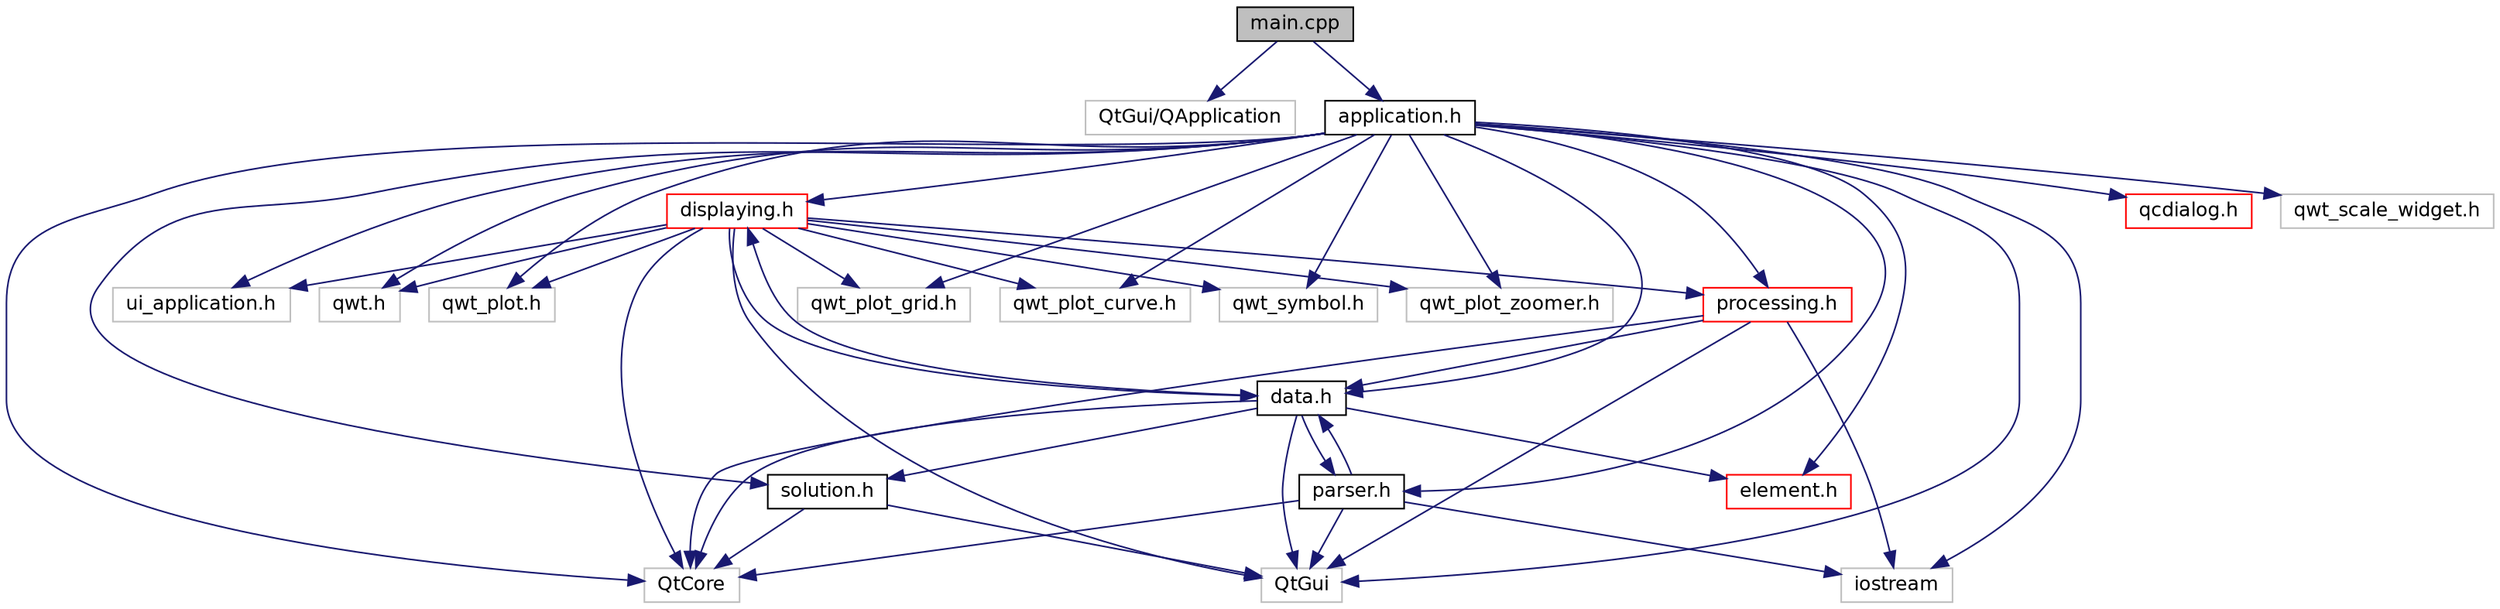 digraph "main.cpp"
{
 // INTERACTIVE_SVG=YES
  edge [fontname="Helvetica",fontsize="12",labelfontname="Helvetica",labelfontsize="12"];
  node [fontname="Helvetica",fontsize="12",shape=record];
  Node1 [label="main.cpp",height=0.2,width=0.4,color="black", fillcolor="grey75", style="filled" fontcolor="black"];
  Node1 -> Node2 [color="midnightblue",fontsize="12",style="solid",fontname="Helvetica"];
  Node2 [label="QtGui/QApplication",height=0.2,width=0.4,color="grey75", fillcolor="white", style="filled"];
  Node1 -> Node3 [color="midnightblue",fontsize="12",style="solid",fontname="Helvetica"];
  Node3 [label="application.h",height=0.2,width=0.4,color="black", fillcolor="white", style="filled",URL="$a00016.html"];
  Node3 -> Node4 [color="midnightblue",fontsize="12",style="solid",fontname="Helvetica"];
  Node4 [label="QtGui",height=0.2,width=0.4,color="grey75", fillcolor="white", style="filled"];
  Node3 -> Node5 [color="midnightblue",fontsize="12",style="solid",fontname="Helvetica"];
  Node5 [label="QtCore",height=0.2,width=0.4,color="grey75", fillcolor="white", style="filled"];
  Node3 -> Node6 [color="midnightblue",fontsize="12",style="solid",fontname="Helvetica"];
  Node6 [label="displaying.h",height=0.2,width=0.4,color="red", fillcolor="white", style="filled",URL="$a00021.html"];
  Node6 -> Node4 [color="midnightblue",fontsize="12",style="solid",fontname="Helvetica"];
  Node6 -> Node5 [color="midnightblue",fontsize="12",style="solid",fontname="Helvetica"];
  Node6 -> Node7 [color="midnightblue",fontsize="12",style="solid",fontname="Helvetica"];
  Node7 [label="ui_application.h",height=0.2,width=0.4,color="grey75", fillcolor="white", style="filled"];
  Node6 -> Node8 [color="midnightblue",fontsize="12",style="solid",fontname="Helvetica"];
  Node8 [label="data.h",height=0.2,width=0.4,color="black", fillcolor="white", style="filled",URL="$a00019.html"];
  Node8 -> Node4 [color="midnightblue",fontsize="12",style="solid",fontname="Helvetica"];
  Node8 -> Node5 [color="midnightblue",fontsize="12",style="solid",fontname="Helvetica"];
  Node8 -> Node9 [color="midnightblue",fontsize="12",style="solid",fontname="Helvetica"];
  Node9 [label="element.h",height=0.2,width=0.4,color="red", fillcolor="white", style="filled",URL="$a00025.html"];
  Node8 -> Node10 [color="midnightblue",fontsize="12",style="solid",fontname="Helvetica"];
  Node10 [label="solution.h",height=0.2,width=0.4,color="black", fillcolor="white", style="filled",URL="$a00037.html"];
  Node10 -> Node5 [color="midnightblue",fontsize="12",style="solid",fontname="Helvetica"];
  Node10 -> Node4 [color="midnightblue",fontsize="12",style="solid",fontname="Helvetica"];
  Node8 -> Node6 [color="midnightblue",fontsize="12",style="solid",fontname="Helvetica"];
  Node8 -> Node11 [color="midnightblue",fontsize="12",style="solid",fontname="Helvetica"];
  Node11 [label="parser.h",height=0.2,width=0.4,color="black", fillcolor="white", style="filled",URL="$a00028.html"];
  Node11 -> Node8 [color="midnightblue",fontsize="12",style="solid",fontname="Helvetica"];
  Node11 -> Node4 [color="midnightblue",fontsize="12",style="solid",fontname="Helvetica"];
  Node11 -> Node5 [color="midnightblue",fontsize="12",style="solid",fontname="Helvetica"];
  Node11 -> Node12 [color="midnightblue",fontsize="12",style="solid",fontname="Helvetica"];
  Node12 [label="iostream",height=0.2,width=0.4,color="grey75", fillcolor="white", style="filled"];
  Node6 -> Node13 [color="midnightblue",fontsize="12",style="solid",fontname="Helvetica"];
  Node13 [label="processing.h",height=0.2,width=0.4,color="red", fillcolor="white", style="filled",URL="$a00030.html"];
  Node13 -> Node5 [color="midnightblue",fontsize="12",style="solid",fontname="Helvetica"];
  Node13 -> Node4 [color="midnightblue",fontsize="12",style="solid",fontname="Helvetica"];
  Node13 -> Node12 [color="midnightblue",fontsize="12",style="solid",fontname="Helvetica"];
  Node13 -> Node8 [color="midnightblue",fontsize="12",style="solid",fontname="Helvetica"];
  Node6 -> Node14 [color="midnightblue",fontsize="12",style="solid",fontname="Helvetica"];
  Node14 [label="qwt.h",height=0.2,width=0.4,color="grey75", fillcolor="white", style="filled"];
  Node6 -> Node15 [color="midnightblue",fontsize="12",style="solid",fontname="Helvetica"];
  Node15 [label="qwt_plot.h",height=0.2,width=0.4,color="grey75", fillcolor="white", style="filled"];
  Node6 -> Node16 [color="midnightblue",fontsize="12",style="solid",fontname="Helvetica"];
  Node16 [label="qwt_plot_grid.h",height=0.2,width=0.4,color="grey75", fillcolor="white", style="filled"];
  Node6 -> Node17 [color="midnightblue",fontsize="12",style="solid",fontname="Helvetica"];
  Node17 [label="qwt_plot_curve.h",height=0.2,width=0.4,color="grey75", fillcolor="white", style="filled"];
  Node6 -> Node18 [color="midnightblue",fontsize="12",style="solid",fontname="Helvetica"];
  Node18 [label="qwt_symbol.h",height=0.2,width=0.4,color="grey75", fillcolor="white", style="filled"];
  Node6 -> Node19 [color="midnightblue",fontsize="12",style="solid",fontname="Helvetica"];
  Node19 [label="qwt_plot_zoomer.h",height=0.2,width=0.4,color="grey75", fillcolor="white", style="filled"];
  Node3 -> Node8 [color="midnightblue",fontsize="12",style="solid",fontname="Helvetica"];
  Node3 -> Node11 [color="midnightblue",fontsize="12",style="solid",fontname="Helvetica"];
  Node3 -> Node9 [color="midnightblue",fontsize="12",style="solid",fontname="Helvetica"];
  Node3 -> Node10 [color="midnightblue",fontsize="12",style="solid",fontname="Helvetica"];
  Node3 -> Node13 [color="midnightblue",fontsize="12",style="solid",fontname="Helvetica"];
  Node3 -> Node7 [color="midnightblue",fontsize="12",style="solid",fontname="Helvetica"];
  Node3 -> Node20 [color="midnightblue",fontsize="12",style="solid",fontname="Helvetica"];
  Node20 [label="qcdialog.h",height=0.2,width=0.4,color="red", fillcolor="white", style="filled",URL="$a00032.html"];
  Node3 -> Node14 [color="midnightblue",fontsize="12",style="solid",fontname="Helvetica"];
  Node3 -> Node15 [color="midnightblue",fontsize="12",style="solid",fontname="Helvetica"];
  Node3 -> Node16 [color="midnightblue",fontsize="12",style="solid",fontname="Helvetica"];
  Node3 -> Node17 [color="midnightblue",fontsize="12",style="solid",fontname="Helvetica"];
  Node3 -> Node18 [color="midnightblue",fontsize="12",style="solid",fontname="Helvetica"];
  Node3 -> Node21 [color="midnightblue",fontsize="12",style="solid",fontname="Helvetica"];
  Node21 [label="qwt_scale_widget.h",height=0.2,width=0.4,color="grey75", fillcolor="white", style="filled"];
  Node3 -> Node19 [color="midnightblue",fontsize="12",style="solid",fontname="Helvetica"];
  Node3 -> Node12 [color="midnightblue",fontsize="12",style="solid",fontname="Helvetica"];
}
